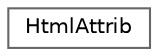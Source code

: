 digraph "Graphical Class Hierarchy"
{
 // INTERACTIVE_SVG=YES
 // LATEX_PDF_SIZE
  bgcolor="transparent";
  edge [fontname=Helvetica,fontsize=10,labelfontname=Helvetica,labelfontsize=10];
  node [fontname=Helvetica,fontsize=10,shape=box,height=0.2,width=0.4];
  rankdir="LR";
  Node0 [label="HtmlAttrib",height=0.2,width=0.4,color="grey40", fillcolor="white", style="filled",URL="$d0/db2/struct_html_attrib.html",tooltip="Class representing a HTML attribute."];
}
